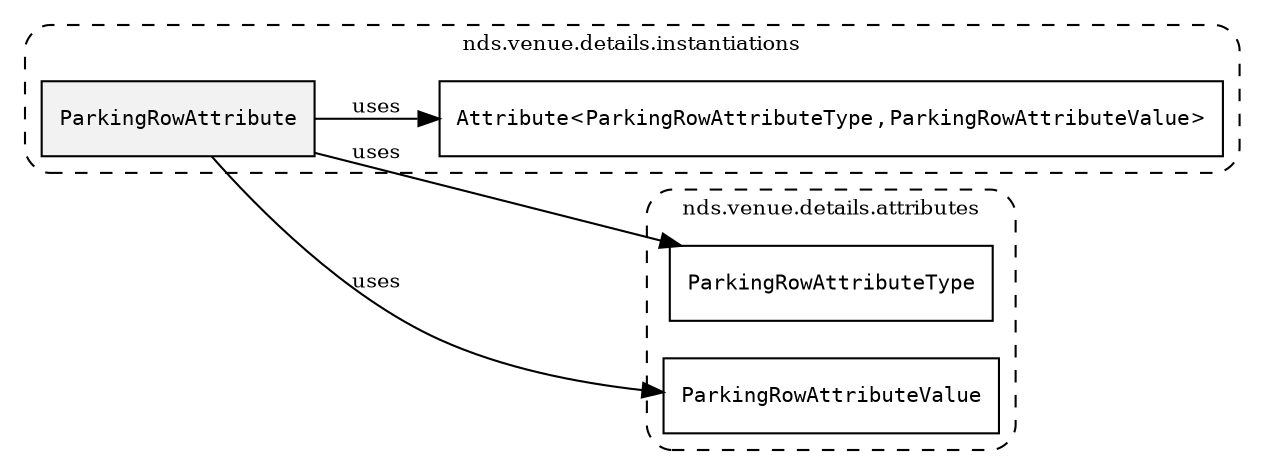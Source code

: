 /**
 * This dot file creates symbol collaboration diagram for ParkingRowAttribute.
 */
digraph ZSERIO
{
    node [shape=box, fontsize=10];
    rankdir="LR";
    fontsize=10;
    tooltip="ParkingRowAttribute collaboration diagram";

    subgraph "cluster_nds.venue.details.instantiations"
    {
        style="dashed, rounded";
        label="nds.venue.details.instantiations";
        tooltip="Package nds.venue.details.instantiations";
        href="../../../content/packages/nds.venue.details.instantiations.html#Package-nds-venue-details-instantiations";
        target="_parent";

        "ParkingRowAttribute" [style="filled", fillcolor="#0000000D", target="_parent", label=<<font face="monospace"><table align="center" border="0" cellspacing="0" cellpadding="0"><tr><td href="../../../content/packages/nds.venue.details.instantiations.html#InstantiateType-ParkingRowAttribute" title="InstantiateType defined in nds.venue.details.instantiations">ParkingRowAttribute</td></tr></table></font>>];
        "Attribute&lt;ParkingRowAttributeType,ParkingRowAttributeValue&gt;" [target="_parent", label=<<font face="monospace"><table align="center" border="0" cellspacing="0" cellpadding="0"><tr><td href="../../../content/packages/nds.core.attributemap.html#Structure-Attribute" title="Structure defined in nds.core.attributemap">Attribute</td><td>&lt;</td><td><table align="center" border="0" cellspacing="0" cellpadding="0"><tr><td href="../../../content/packages/nds.venue.details.attributes.html#Enum-ParkingRowAttributeType" title="Enum defined in nds.venue.details.attributes">ParkingRowAttributeType</td></tr></table></td><td>,</td><td><table align="center" border="0" cellspacing="0" cellpadding="0"><tr><td href="../../../content/packages/nds.venue.details.attributes.html#Choice-ParkingRowAttributeValue" title="Choice defined in nds.venue.details.attributes">ParkingRowAttributeValue</td></tr></table></td><td>&gt;</td></tr></table></font>>];
    }

    subgraph "cluster_nds.venue.details.attributes"
    {
        style="dashed, rounded";
        label="nds.venue.details.attributes";
        tooltip="Package nds.venue.details.attributes";
        href="../../../content/packages/nds.venue.details.attributes.html#Package-nds-venue-details-attributes";
        target="_parent";

        "ParkingRowAttributeType" [target="_parent", label=<<font face="monospace"><table align="center" border="0" cellspacing="0" cellpadding="0"><tr><td href="../../../content/packages/nds.venue.details.attributes.html#Enum-ParkingRowAttributeType" title="Enum defined in nds.venue.details.attributes">ParkingRowAttributeType</td></tr></table></font>>];
        "ParkingRowAttributeValue" [target="_parent", label=<<font face="monospace"><table align="center" border="0" cellspacing="0" cellpadding="0"><tr><td href="../../../content/packages/nds.venue.details.attributes.html#Choice-ParkingRowAttributeValue" title="Choice defined in nds.venue.details.attributes">ParkingRowAttributeValue</td></tr></table></font>>];
    }

    "ParkingRowAttribute" -> "Attribute&lt;ParkingRowAttributeType,ParkingRowAttributeValue&gt;" [label="uses", fontsize=10];
    "ParkingRowAttribute" -> "ParkingRowAttributeType" [label="uses", fontsize=10];
    "ParkingRowAttribute" -> "ParkingRowAttributeValue" [label="uses", fontsize=10];
}
